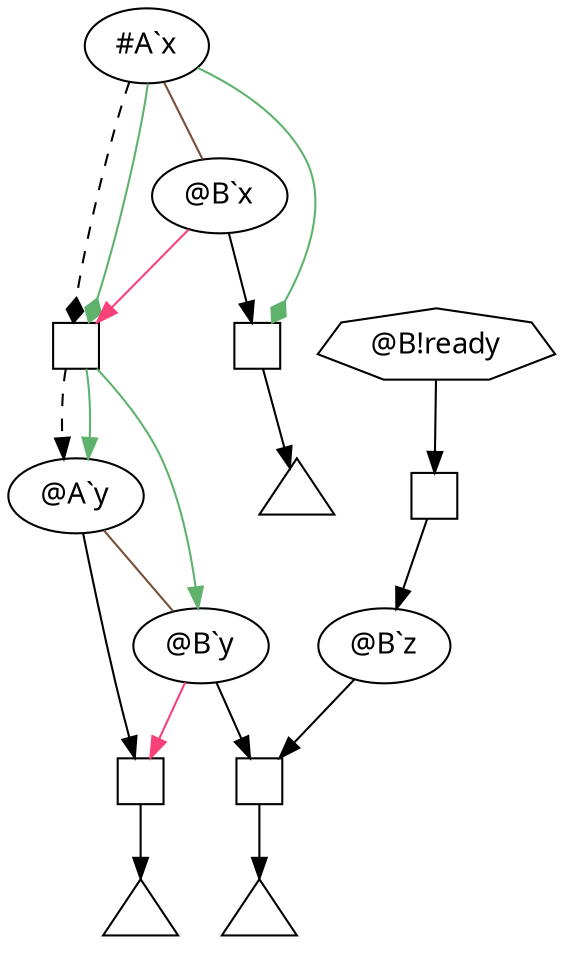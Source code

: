 digraph bender {
  node [fontname="Avenir Next"];
  edge [fontname="Avenir Next"];

  ax [label="#A`x"];
  aay [label="@A`y"];
  ax -> w0 [arrowhead=diamond, style=dashed];
  ax -> w0 [arrowhead=diamond, color="#5eb26b"];
  ax -> w2 [arrowhead=diamond, color="#5eb26b"];
  w0 -> aay [style=dashed];
  w0 -> aay [color="#5eb26b"];
  w0 -> bby [color="#5eb26b"];
  aay -> w1;
  w1 -> t0;

  bbx [label="@B`x"];
  ax -> bbx [color="#774f38", arrowhead=none];
  bbx -> w2;
  bbx -> w0 [color="#f94179"];
  w2 -> t1;

  bby [label="@B`y"];
  aay -> bby [color="#774f38", arrowhead=none];
  bby -> w3;
  bby -> w1 [color="#f94179"];
  w3 -> t2;

  bbz [label="@B`z"];
  bbz -> w3;

  br [label="@B!ready", shape=septagon];
  br -> w4;
  w4 -> bbz;

  w0 [label="", shape=square, fixedsize=true, width=0.3];
  w1 [label="", shape=square, fixedsize=true, width=0.3];
  w2 [label="", shape=square, fixedsize=true, width=0.3];
  w3 [label="", shape=square, fixedsize=true, width=0.3];
  w4 [label="", shape=square, fixedsize=true, width=0.3];
  t0 [label="", shape=triangle, fixedsize=true, width=0.5];
  t1 [label="", shape=triangle, fixedsize=true, width=0.5];
  t2 [label="", shape=triangle, fixedsize=true, width=0.5];

}
